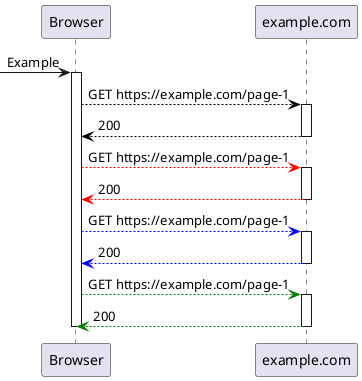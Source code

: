 @startuml

participant Browser

->Browser : Example
activate Browser
Browser-[#black]->"example.com" ++ : GET https://example.com/page-1
return 200
Browser-[#red]->"example.com" ++ : GET https://example.com/page-1
return 200
Browser-[#blue]->"example.com" ++ : GET https://example.com/page-1
return 200
Browser-[#green]->"example.com" ++ : GET https://example.com/page-1
return 200
deactivate Browser

@enduml

